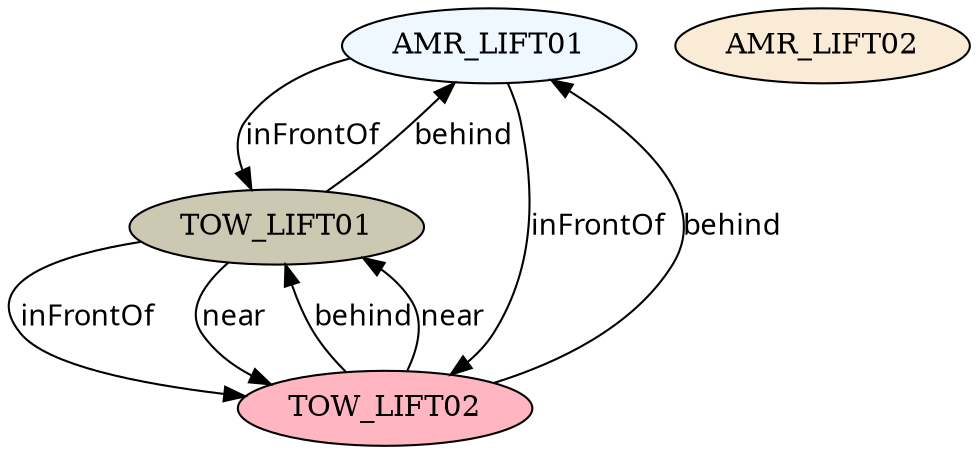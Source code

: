 // The Scene Graph
digraph {
	node [fillcolor=aliceblue style=filled]
	0 [label=AMR_LIFT01]
	node [fillcolor=antiquewhite style=filled]
	1 [label=AMR_LIFT02]
	node [fillcolor=cornsilk3 style=filled]
	2 [label=TOW_LIFT01]
	node [fillcolor=lightpink style=filled]
	3 [label=TOW_LIFT02]
	edge [color=black fontname=Sans style=filled]
	0 -> 2 [label=inFrontOf]
	0 -> 3 [label=inFrontOf]
	2 -> 0 [label=behind]
	2 -> 3 [label=inFrontOf]
	2 -> 3 [label=near]
	3 -> 0 [label=behind]
	3 -> 2 [label=behind]
	3 -> 2 [label=near]
}
